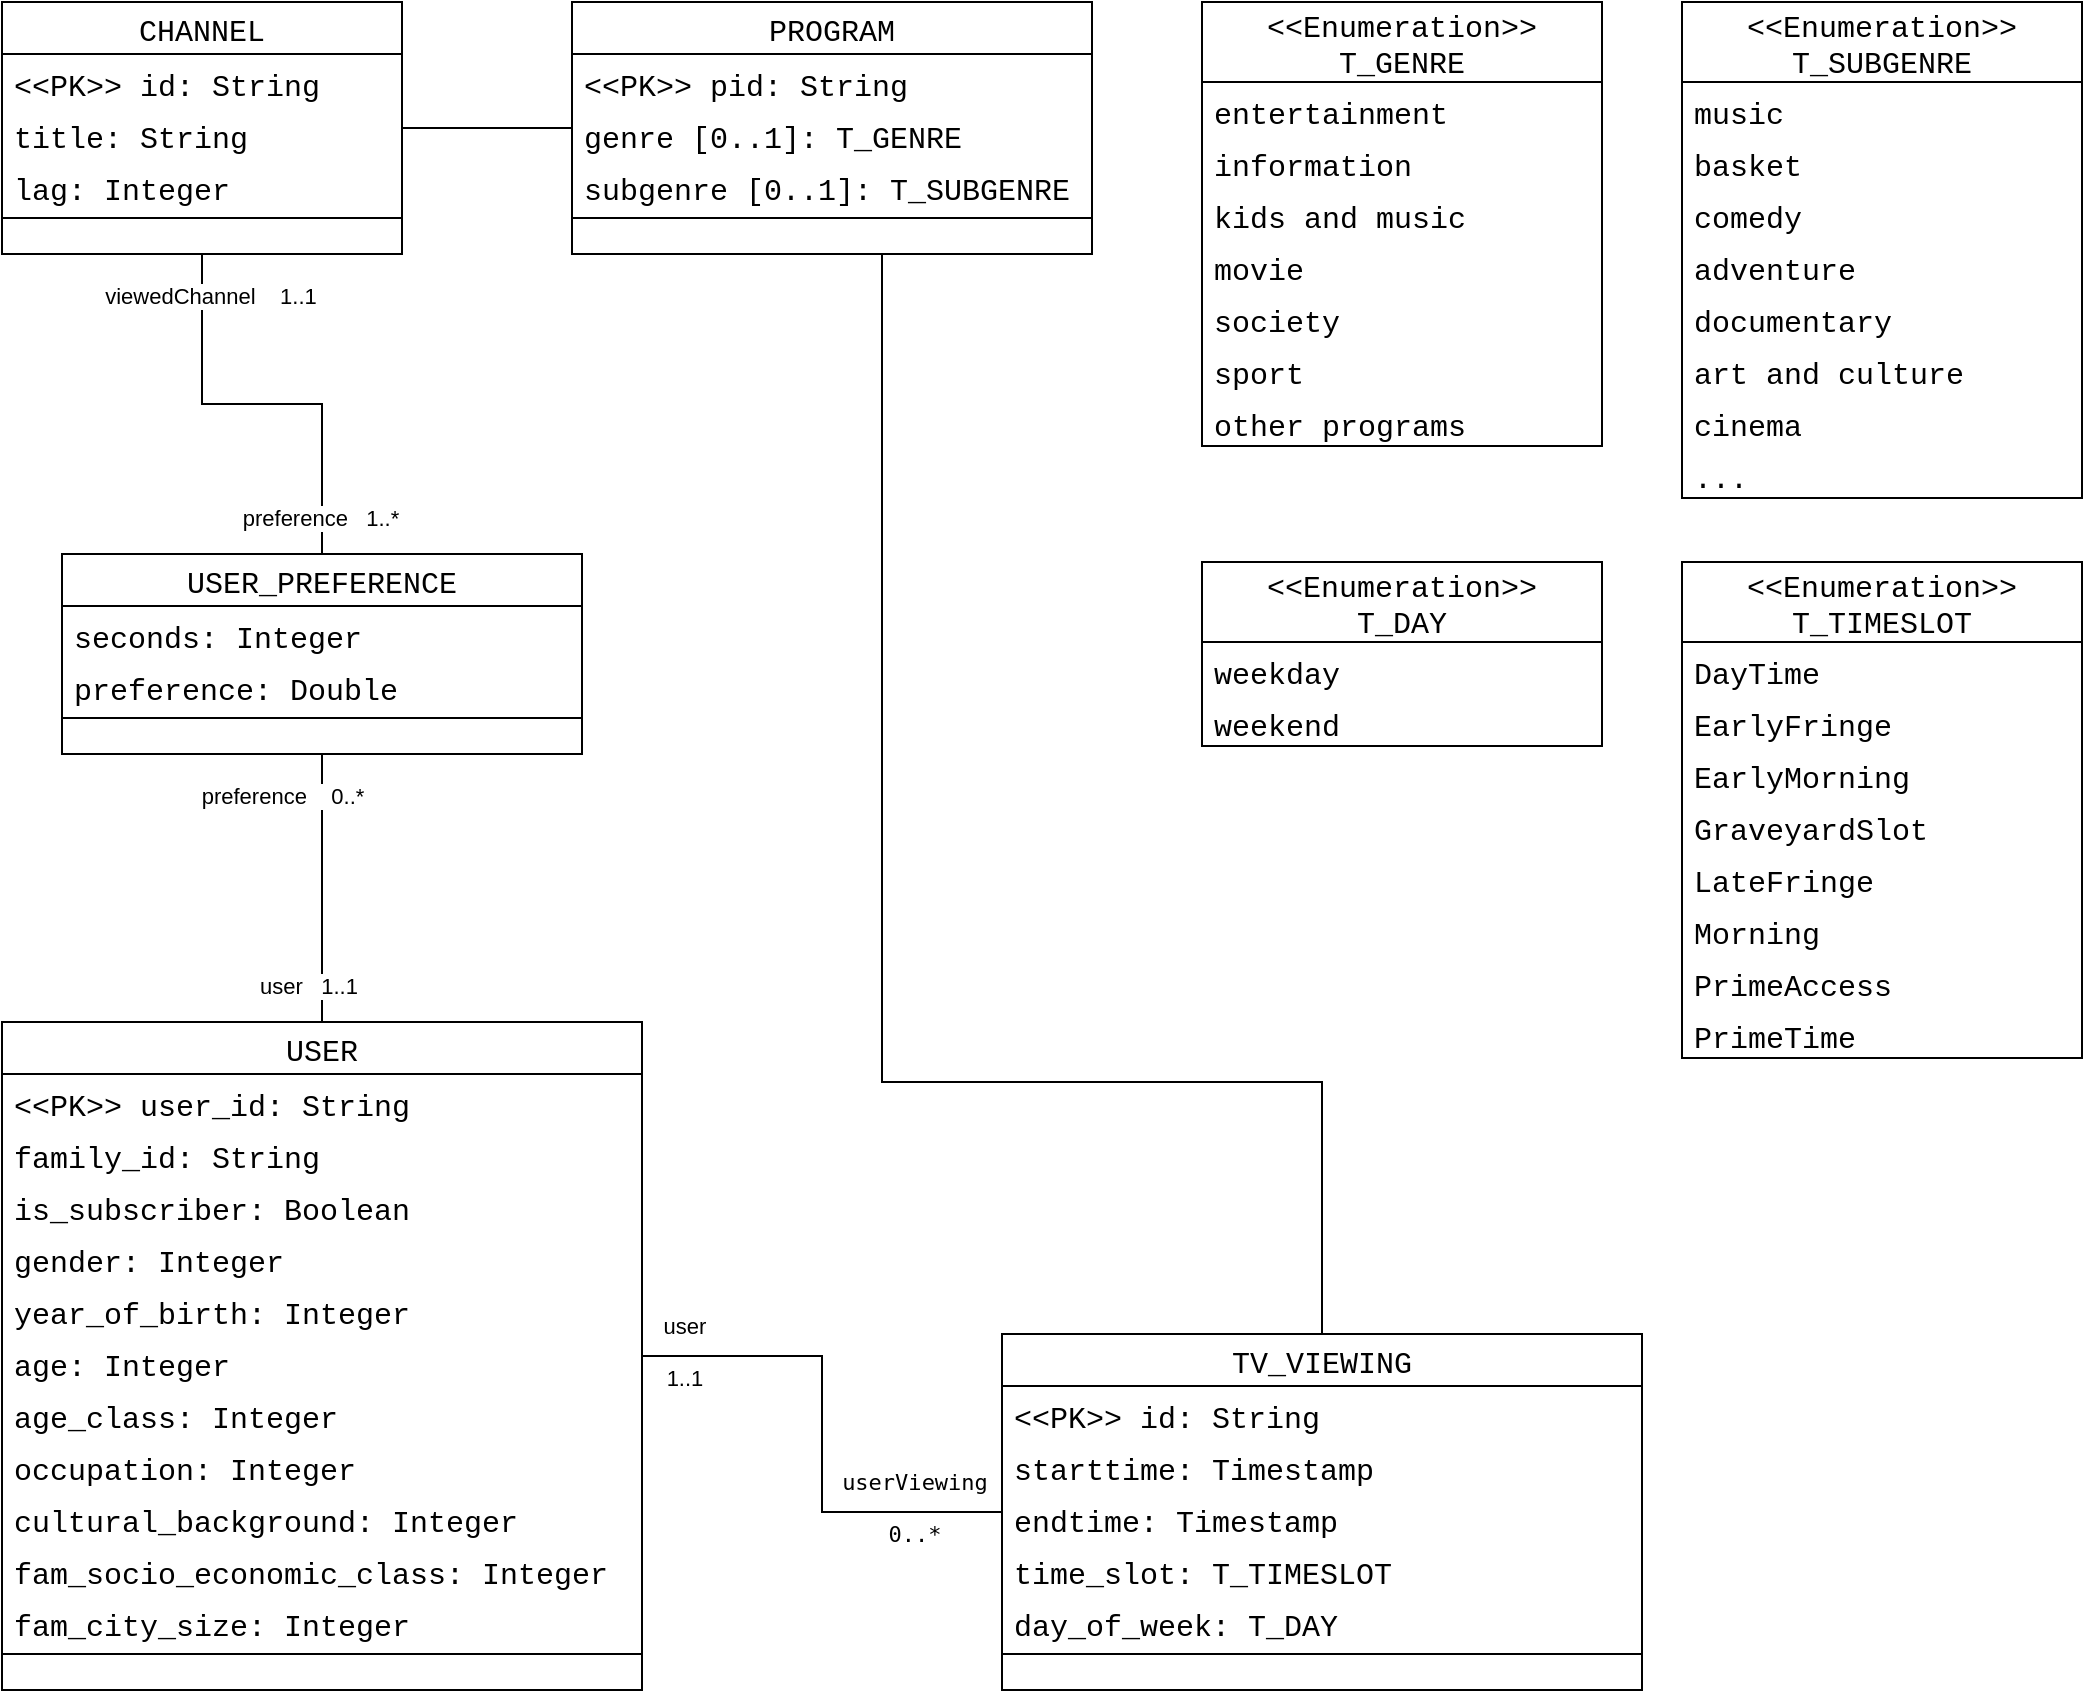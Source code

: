 <mxfile version="20.1.1" type="device" pages="2"><diagram id="qDz5eTHk5FjeErmdGeT6" name="Conceptual Design"><mxGraphModel dx="1348" dy="793" grid="1" gridSize="10" guides="1" tooltips="1" connect="1" arrows="1" fold="1" page="1" pageScale="1" pageWidth="1169" pageHeight="827" math="0" shadow="0"><root><mxCell id="0"/><mxCell id="1" parent="0"/><mxCell id="cXMxkoOosePus98VWO6z-1" value="CHANNEL" style="swimlane;fontStyle=0;childLayout=stackLayout;horizontal=1;startSize=26;fillColor=none;horizontalStack=0;resizeParent=1;resizeParentMax=0;resizeLast=0;collapsible=1;marginBottom=0;fontFamily=Courier New;fontSize=15;" parent="1" vertex="1"><mxGeometry x="40" y="80" width="200" height="126" as="geometry"><mxRectangle x="40" y="80" width="40" height="26" as="alternateBounds"/></mxGeometry></mxCell><mxCell id="cXMxkoOosePus98VWO6z-2" value="&lt;&lt;PK&gt;&gt; id: String" style="text;strokeColor=none;fillColor=none;align=left;verticalAlign=top;spacingLeft=4;spacingRight=4;overflow=hidden;rotatable=0;points=[[0,0.5],[1,0.5]];portConstraint=eastwest;fontFamily=Courier New;fontSize=15;" parent="cXMxkoOosePus98VWO6z-1" vertex="1"><mxGeometry y="26" width="200" height="26" as="geometry"/></mxCell><mxCell id="cXMxkoOosePus98VWO6z-3" value="title: String" style="text;strokeColor=none;fillColor=none;align=left;verticalAlign=top;spacingLeft=4;spacingRight=4;overflow=hidden;rotatable=0;points=[[0,0.5],[1,0.5]];portConstraint=eastwest;fontFamily=Courier New;fontSize=15;" parent="cXMxkoOosePus98VWO6z-1" vertex="1"><mxGeometry y="52" width="200" height="26" as="geometry"/></mxCell><mxCell id="cXMxkoOosePus98VWO6z-7" value="lag: Integer" style="text;strokeColor=none;fillColor=none;align=left;verticalAlign=top;spacingLeft=4;spacingRight=4;overflow=hidden;rotatable=0;points=[[0,0.5],[1,0.5]];portConstraint=eastwest;fontFamily=Courier New;fontSize=15;" parent="cXMxkoOosePus98VWO6z-1" vertex="1"><mxGeometry y="78" width="200" height="26" as="geometry"/></mxCell><mxCell id="cXMxkoOosePus98VWO6z-5" value="" style="line;strokeWidth=1;fillColor=none;align=left;verticalAlign=middle;spacingTop=-1;spacingLeft=3;spacingRight=3;rotatable=0;labelPosition=right;points=[];portConstraint=eastwest;fontFamily=Courier New;fontSize=15;" parent="cXMxkoOosePus98VWO6z-1" vertex="1"><mxGeometry y="104" width="200" height="8" as="geometry"/></mxCell><mxCell id="cXMxkoOosePus98VWO6z-6" value="" style="text;strokeColor=none;fillColor=none;align=left;verticalAlign=middle;spacingTop=-1;spacingLeft=4;spacingRight=4;rotatable=0;labelPosition=right;points=[];portConstraint=eastwest;fontFamily=Courier New;fontSize=15;" parent="cXMxkoOosePus98VWO6z-1" vertex="1"><mxGeometry y="112" width="200" height="14" as="geometry"/></mxCell><mxCell id="2Jx3YR6nq3Tl-p-js3hf-60" style="edgeStyle=orthogonalEdgeStyle;rounded=0;orthogonalLoop=1;jettySize=auto;html=1;endArrow=none;endFill=0;" parent="1" source="cXMxkoOosePus98VWO6z-8" target="cXMxkoOosePus98VWO6z-1" edge="1"><mxGeometry relative="1" as="geometry"/></mxCell><mxCell id="cXMxkoOosePus98VWO6z-8" value="PROGRAM" style="swimlane;fontStyle=0;childLayout=stackLayout;horizontal=1;startSize=26;fillColor=none;horizontalStack=0;resizeParent=1;resizeParentMax=0;resizeLast=0;collapsible=1;marginBottom=0;fontFamily=Courier New;fontSize=15;" parent="1" vertex="1"><mxGeometry x="325" y="80" width="260" height="126" as="geometry"><mxRectangle x="40" y="80" width="40" height="26" as="alternateBounds"/></mxGeometry></mxCell><mxCell id="cXMxkoOosePus98VWO6z-9" value="&lt;&lt;PK&gt;&gt; pid: String" style="text;strokeColor=none;fillColor=none;align=left;verticalAlign=top;spacingLeft=4;spacingRight=4;overflow=hidden;rotatable=0;points=[[0,0.5],[1,0.5]];portConstraint=eastwest;fontFamily=Courier New;fontSize=15;" parent="cXMxkoOosePus98VWO6z-8" vertex="1"><mxGeometry y="26" width="260" height="26" as="geometry"/></mxCell><mxCell id="cXMxkoOosePus98VWO6z-10" value="genre [0..1]: T_GENRE" style="text;strokeColor=none;fillColor=none;align=left;verticalAlign=top;spacingLeft=4;spacingRight=4;overflow=hidden;rotatable=0;points=[[0,0.5],[1,0.5]];portConstraint=eastwest;fontFamily=Courier New;fontSize=15;" parent="cXMxkoOosePus98VWO6z-8" vertex="1"><mxGeometry y="52" width="260" height="26" as="geometry"/></mxCell><mxCell id="cXMxkoOosePus98VWO6z-14" value="subgenre [0..1]: T_SUBGENRE" style="text;strokeColor=none;fillColor=none;align=left;verticalAlign=top;spacingLeft=4;spacingRight=4;overflow=hidden;rotatable=0;points=[[0,0.5],[1,0.5]];portConstraint=eastwest;fontFamily=Courier New;fontSize=15;" parent="cXMxkoOosePus98VWO6z-8" vertex="1"><mxGeometry y="78" width="260" height="26" as="geometry"/></mxCell><mxCell id="cXMxkoOosePus98VWO6z-12" value="" style="line;strokeWidth=1;fillColor=none;align=left;verticalAlign=middle;spacingTop=-1;spacingLeft=3;spacingRight=3;rotatable=0;labelPosition=right;points=[];portConstraint=eastwest;fontFamily=Courier New;fontSize=15;" parent="cXMxkoOosePus98VWO6z-8" vertex="1"><mxGeometry y="104" width="260" height="8" as="geometry"/></mxCell><mxCell id="cXMxkoOosePus98VWO6z-13" value="" style="text;strokeColor=none;fillColor=none;align=left;verticalAlign=middle;spacingTop=-1;spacingLeft=4;spacingRight=4;rotatable=0;labelPosition=right;points=[];portConstraint=eastwest;fontFamily=Courier New;fontSize=15;" parent="cXMxkoOosePus98VWO6z-8" vertex="1"><mxGeometry y="112" width="260" height="14" as="geometry"/></mxCell><mxCell id="cXMxkoOosePus98VWO6z-15" value="&lt;&lt;Enumeration&gt;&gt;&#xA;T_GENRE" style="swimlane;fontStyle=0;childLayout=stackLayout;horizontal=1;startSize=40;fillColor=none;horizontalStack=0;resizeParent=1;resizeParentMax=0;resizeLast=0;collapsible=1;marginBottom=0;fontFamily=Courier New;fontSize=15;" parent="1" vertex="1"><mxGeometry x="640" y="80" width="200" height="222" as="geometry"><mxRectangle x="290" y="80" width="160" height="40" as="alternateBounds"/></mxGeometry></mxCell><mxCell id="cXMxkoOosePus98VWO6z-16" value="entertainment" style="text;strokeColor=none;fillColor=none;align=left;verticalAlign=top;spacingLeft=4;spacingRight=4;overflow=hidden;rotatable=0;points=[[0,0.5],[1,0.5]];portConstraint=eastwest;fontFamily=Courier New;fontSize=15;" parent="cXMxkoOosePus98VWO6z-15" vertex="1"><mxGeometry y="40" width="200" height="26" as="geometry"/></mxCell><mxCell id="cXMxkoOosePus98VWO6z-17" value="information" style="text;strokeColor=none;fillColor=none;align=left;verticalAlign=top;spacingLeft=4;spacingRight=4;overflow=hidden;rotatable=0;points=[[0,0.5],[1,0.5]];portConstraint=eastwest;fontFamily=Courier New;fontSize=15;" parent="cXMxkoOosePus98VWO6z-15" vertex="1"><mxGeometry y="66" width="200" height="26" as="geometry"/></mxCell><mxCell id="cXMxkoOosePus98VWO6z-19" value="kids and music" style="text;strokeColor=none;fillColor=none;align=left;verticalAlign=top;spacingLeft=4;spacingRight=4;overflow=hidden;rotatable=0;points=[[0,0.5],[1,0.5]];portConstraint=eastwest;fontFamily=Courier New;fontSize=15;" parent="cXMxkoOosePus98VWO6z-15" vertex="1"><mxGeometry y="92" width="200" height="26" as="geometry"/></mxCell><mxCell id="cXMxkoOosePus98VWO6z-20" value="movie" style="text;strokeColor=none;fillColor=none;align=left;verticalAlign=top;spacingLeft=4;spacingRight=4;overflow=hidden;rotatable=0;points=[[0,0.5],[1,0.5]];portConstraint=eastwest;fontFamily=Courier New;fontSize=15;" parent="cXMxkoOosePus98VWO6z-15" vertex="1"><mxGeometry y="118" width="200" height="26" as="geometry"/></mxCell><mxCell id="cXMxkoOosePus98VWO6z-22" value="society" style="text;strokeColor=none;fillColor=none;align=left;verticalAlign=top;spacingLeft=4;spacingRight=4;overflow=hidden;rotatable=0;points=[[0,0.5],[1,0.5]];portConstraint=eastwest;fontFamily=Courier New;fontSize=15;" parent="cXMxkoOosePus98VWO6z-15" vertex="1"><mxGeometry y="144" width="200" height="26" as="geometry"/></mxCell><mxCell id="cXMxkoOosePus98VWO6z-23" value="sport" style="text;strokeColor=none;fillColor=none;align=left;verticalAlign=top;spacingLeft=4;spacingRight=4;overflow=hidden;rotatable=0;points=[[0,0.5],[1,0.5]];portConstraint=eastwest;fontFamily=Courier New;fontSize=15;" parent="cXMxkoOosePus98VWO6z-15" vertex="1"><mxGeometry y="170" width="200" height="26" as="geometry"/></mxCell><mxCell id="cXMxkoOosePus98VWO6z-21" value="other programs" style="text;strokeColor=none;fillColor=none;align=left;verticalAlign=top;spacingLeft=4;spacingRight=4;overflow=hidden;rotatable=0;points=[[0,0.5],[1,0.5]];portConstraint=eastwest;fontFamily=Courier New;fontSize=15;" parent="cXMxkoOosePus98VWO6z-15" vertex="1"><mxGeometry y="196" width="200" height="26" as="geometry"/></mxCell><mxCell id="cXMxkoOosePus98VWO6z-24" value="&lt;&lt;Enumeration&gt;&gt;&#xA;T_SUBGENRE" style="swimlane;fontStyle=0;childLayout=stackLayout;horizontal=1;startSize=40;fillColor=none;horizontalStack=0;resizeParent=1;resizeParentMax=0;resizeLast=0;collapsible=1;marginBottom=0;fontFamily=Courier New;fontSize=15;" parent="1" vertex="1"><mxGeometry x="880" y="80" width="200" height="248" as="geometry"><mxRectangle x="290" y="80" width="160" height="40" as="alternateBounds"/></mxGeometry></mxCell><mxCell id="cXMxkoOosePus98VWO6z-25" value="music" style="text;strokeColor=none;fillColor=none;align=left;verticalAlign=top;spacingLeft=4;spacingRight=4;overflow=hidden;rotatable=0;points=[[0,0.5],[1,0.5]];portConstraint=eastwest;fontFamily=Courier New;fontSize=15;" parent="cXMxkoOosePus98VWO6z-24" vertex="1"><mxGeometry y="40" width="200" height="26" as="geometry"/></mxCell><mxCell id="cXMxkoOosePus98VWO6z-26" value="basket" style="text;strokeColor=none;fillColor=none;align=left;verticalAlign=top;spacingLeft=4;spacingRight=4;overflow=hidden;rotatable=0;points=[[0,0.5],[1,0.5]];portConstraint=eastwest;fontFamily=Courier New;fontSize=15;" parent="cXMxkoOosePus98VWO6z-24" vertex="1"><mxGeometry y="66" width="200" height="26" as="geometry"/></mxCell><mxCell id="cXMxkoOosePus98VWO6z-27" value="comedy" style="text;strokeColor=none;fillColor=none;align=left;verticalAlign=top;spacingLeft=4;spacingRight=4;overflow=hidden;rotatable=0;points=[[0,0.5],[1,0.5]];portConstraint=eastwest;fontFamily=Courier New;fontSize=15;" parent="cXMxkoOosePus98VWO6z-24" vertex="1"><mxGeometry y="92" width="200" height="26" as="geometry"/></mxCell><mxCell id="cXMxkoOosePus98VWO6z-28" value="adventure" style="text;strokeColor=none;fillColor=none;align=left;verticalAlign=top;spacingLeft=4;spacingRight=4;overflow=hidden;rotatable=0;points=[[0,0.5],[1,0.5]];portConstraint=eastwest;fontFamily=Courier New;fontSize=15;" parent="cXMxkoOosePus98VWO6z-24" vertex="1"><mxGeometry y="118" width="200" height="26" as="geometry"/></mxCell><mxCell id="cXMxkoOosePus98VWO6z-29" value="documentary" style="text;strokeColor=none;fillColor=none;align=left;verticalAlign=top;spacingLeft=4;spacingRight=4;overflow=hidden;rotatable=0;points=[[0,0.5],[1,0.5]];portConstraint=eastwest;fontFamily=Courier New;fontSize=15;" parent="cXMxkoOosePus98VWO6z-24" vertex="1"><mxGeometry y="144" width="200" height="26" as="geometry"/></mxCell><mxCell id="cXMxkoOosePus98VWO6z-30" value="art and culture" style="text;strokeColor=none;fillColor=none;align=left;verticalAlign=top;spacingLeft=4;spacingRight=4;overflow=hidden;rotatable=0;points=[[0,0.5],[1,0.5]];portConstraint=eastwest;fontFamily=Courier New;fontSize=15;" parent="cXMxkoOosePus98VWO6z-24" vertex="1"><mxGeometry y="170" width="200" height="26" as="geometry"/></mxCell><mxCell id="cXMxkoOosePus98VWO6z-31" value="cinema" style="text;strokeColor=none;fillColor=none;align=left;verticalAlign=top;spacingLeft=4;spacingRight=4;overflow=hidden;rotatable=0;points=[[0,0.5],[1,0.5]];portConstraint=eastwest;fontFamily=Courier New;fontSize=15;" parent="cXMxkoOosePus98VWO6z-24" vertex="1"><mxGeometry y="196" width="200" height="26" as="geometry"/></mxCell><mxCell id="cXMxkoOosePus98VWO6z-34" value="..." style="text;strokeColor=none;fillColor=none;align=left;verticalAlign=top;spacingLeft=4;spacingRight=4;overflow=hidden;rotatable=0;points=[[0,0.5],[1,0.5]];portConstraint=eastwest;fontFamily=Courier New;fontSize=15;" parent="cXMxkoOosePus98VWO6z-24" vertex="1"><mxGeometry y="222" width="200" height="26" as="geometry"/></mxCell><mxCell id="2Jx3YR6nq3Tl-p-js3hf-21" style="edgeStyle=orthogonalEdgeStyle;rounded=0;orthogonalLoop=1;jettySize=auto;html=1;endArrow=none;endFill=0;" parent="1" source="2Jx3YR6nq3Tl-p-js3hf-1" target="2Jx3YR6nq3Tl-p-js3hf-15" edge="1"><mxGeometry relative="1" as="geometry"/></mxCell><mxCell id="OhUYGWIOjPW_svs7zEfH-1" value="preference&amp;nbsp;&amp;nbsp;&amp;nbsp; 0..*" style="edgeLabel;html=1;align=center;verticalAlign=middle;resizable=0;points=[];" vertex="1" connectable="0" parent="2Jx3YR6nq3Tl-p-js3hf-21"><mxGeometry x="0.687" relative="1" as="geometry"><mxPoint x="-20" as="offset"/></mxGeometry></mxCell><mxCell id="OhUYGWIOjPW_svs7zEfH-2" value="user&amp;nbsp;&amp;nbsp; 1..1" style="edgeLabel;html=1;align=center;verticalAlign=middle;resizable=0;points=[];" vertex="1" connectable="0" parent="2Jx3YR6nq3Tl-p-js3hf-21"><mxGeometry x="-0.731" y="1" relative="1" as="geometry"><mxPoint x="-6" as="offset"/></mxGeometry></mxCell><mxCell id="2Jx3YR6nq3Tl-p-js3hf-38" style="edgeStyle=orthogonalEdgeStyle;rounded=0;orthogonalLoop=1;jettySize=auto;html=1;endArrow=none;endFill=0;" parent="1" source="2Jx3YR6nq3Tl-p-js3hf-1" target="2Jx3YR6nq3Tl-p-js3hf-24" edge="1"><mxGeometry relative="1" as="geometry"/></mxCell><mxCell id="2Jx3YR6nq3Tl-p-js3hf-39" value="&lt;pre dir=&quot;ltr&quot; style=&quot;&quot; id=&quot;tw-target-text&quot; data-placeholder=&quot;Traduzione&quot; class=&quot;tw-data-text tw-text-large tw-ta&quot;&gt;&lt;span class=&quot;Y2IQFc&quot; lang=&quot;en&quot;&gt;userVi&lt;/span&gt;&lt;span class=&quot;Y2IQFc&quot; lang=&quot;en&quot;&gt;ewing&lt;/span&gt;&lt;br&gt;&lt;br&gt;0..*&lt;br&gt;&lt;/pre&gt;" style="edgeLabel;html=1;align=center;verticalAlign=middle;resizable=0;points=[];labelBackgroundColor=none;" parent="2Jx3YR6nq3Tl-p-js3hf-38" vertex="1" connectable="0"><mxGeometry x="0.819" y="4" relative="1" as="geometry"><mxPoint x="-21" y="2" as="offset"/></mxGeometry></mxCell><mxCell id="2Jx3YR6nq3Tl-p-js3hf-40" value="&lt;div&gt;user&lt;/div&gt;&lt;div&gt;&lt;br&gt;&lt;/div&gt;&lt;div&gt;1..1&lt;/div&gt;" style="edgeLabel;html=1;align=center;verticalAlign=middle;resizable=0;points=[];labelBackgroundColor=none;" parent="2Jx3YR6nq3Tl-p-js3hf-38" vertex="1" connectable="0"><mxGeometry x="-0.839" y="2" relative="1" as="geometry"><mxPoint as="offset"/></mxGeometry></mxCell><mxCell id="2Jx3YR6nq3Tl-p-js3hf-1" value="USER" style="swimlane;fontStyle=0;childLayout=stackLayout;horizontal=1;startSize=26;fillColor=none;horizontalStack=0;resizeParent=1;resizeParentMax=0;resizeLast=0;collapsible=1;marginBottom=0;fontFamily=Courier New;fontSize=15;" parent="1" vertex="1"><mxGeometry x="40" y="590" width="320" height="334" as="geometry"><mxRectangle x="40" y="80" width="40" height="26" as="alternateBounds"/></mxGeometry></mxCell><mxCell id="2Jx3YR6nq3Tl-p-js3hf-2" value="&lt;&lt;PK&gt;&gt; user_id: String" style="text;strokeColor=none;fillColor=none;align=left;verticalAlign=top;spacingLeft=4;spacingRight=4;overflow=hidden;rotatable=0;points=[[0,0.5],[1,0.5]];portConstraint=eastwest;fontFamily=Courier New;fontSize=15;" parent="2Jx3YR6nq3Tl-p-js3hf-1" vertex="1"><mxGeometry y="26" width="320" height="26" as="geometry"/></mxCell><mxCell id="2Jx3YR6nq3Tl-p-js3hf-7" value="family_id: String" style="text;strokeColor=none;fillColor=none;align=left;verticalAlign=top;spacingLeft=4;spacingRight=4;overflow=hidden;rotatable=0;points=[[0,0.5],[1,0.5]];portConstraint=eastwest;fontFamily=Courier New;fontSize=15;" parent="2Jx3YR6nq3Tl-p-js3hf-1" vertex="1"><mxGeometry y="52" width="320" height="26" as="geometry"/></mxCell><mxCell id="2Jx3YR6nq3Tl-p-js3hf-3" value="is_subscriber: Boolean" style="text;strokeColor=none;fillColor=none;align=left;verticalAlign=top;spacingLeft=4;spacingRight=4;overflow=hidden;rotatable=0;points=[[0,0.5],[1,0.5]];portConstraint=eastwest;fontFamily=Courier New;fontSize=15;" parent="2Jx3YR6nq3Tl-p-js3hf-1" vertex="1"><mxGeometry y="78" width="320" height="26" as="geometry"/></mxCell><mxCell id="2Jx3YR6nq3Tl-p-js3hf-8" value="gender: Integer" style="text;strokeColor=none;fillColor=none;align=left;verticalAlign=top;spacingLeft=4;spacingRight=4;overflow=hidden;rotatable=0;points=[[0,0.5],[1,0.5]];portConstraint=eastwest;fontFamily=Courier New;fontSize=15;" parent="2Jx3YR6nq3Tl-p-js3hf-1" vertex="1"><mxGeometry y="104" width="320" height="26" as="geometry"/></mxCell><mxCell id="2Jx3YR6nq3Tl-p-js3hf-10" value="year_of_birth: Integer" style="text;strokeColor=none;fillColor=none;align=left;verticalAlign=top;spacingLeft=4;spacingRight=4;overflow=hidden;rotatable=0;points=[[0,0.5],[1,0.5]];portConstraint=eastwest;fontFamily=Courier New;fontSize=15;" parent="2Jx3YR6nq3Tl-p-js3hf-1" vertex="1"><mxGeometry y="130" width="320" height="26" as="geometry"/></mxCell><mxCell id="2Jx3YR6nq3Tl-p-js3hf-9" value="age: Integer" style="text;strokeColor=none;fillColor=none;align=left;verticalAlign=top;spacingLeft=4;spacingRight=4;overflow=hidden;rotatable=0;points=[[0,0.5],[1,0.5]];portConstraint=eastwest;fontFamily=Courier New;fontSize=15;" parent="2Jx3YR6nq3Tl-p-js3hf-1" vertex="1"><mxGeometry y="156" width="320" height="26" as="geometry"/></mxCell><mxCell id="2Jx3YR6nq3Tl-p-js3hf-11" value="age_class: Integer" style="text;strokeColor=none;fillColor=none;align=left;verticalAlign=top;spacingLeft=4;spacingRight=4;overflow=hidden;rotatable=0;points=[[0,0.5],[1,0.5]];portConstraint=eastwest;fontFamily=Courier New;fontSize=15;" parent="2Jx3YR6nq3Tl-p-js3hf-1" vertex="1"><mxGeometry y="182" width="320" height="26" as="geometry"/></mxCell><mxCell id="2Jx3YR6nq3Tl-p-js3hf-13" value="occupation: Integer" style="text;strokeColor=none;fillColor=none;align=left;verticalAlign=top;spacingLeft=4;spacingRight=4;overflow=hidden;rotatable=0;points=[[0,0.5],[1,0.5]];portConstraint=eastwest;fontFamily=Courier New;fontSize=15;" parent="2Jx3YR6nq3Tl-p-js3hf-1" vertex="1"><mxGeometry y="208" width="320" height="26" as="geometry"/></mxCell><mxCell id="2Jx3YR6nq3Tl-p-js3hf-14" value="cultural_background: Integer" style="text;strokeColor=none;fillColor=none;align=left;verticalAlign=top;spacingLeft=4;spacingRight=4;overflow=hidden;rotatable=0;points=[[0,0.5],[1,0.5]];portConstraint=eastwest;fontFamily=Courier New;fontSize=15;" parent="2Jx3YR6nq3Tl-p-js3hf-1" vertex="1"><mxGeometry y="234" width="320" height="26" as="geometry"/></mxCell><mxCell id="2Jx3YR6nq3Tl-p-js3hf-12" value="fam_socio_economic_class: Integer" style="text;strokeColor=none;fillColor=none;align=left;verticalAlign=top;spacingLeft=4;spacingRight=4;overflow=hidden;rotatable=0;points=[[0,0.5],[1,0.5]];portConstraint=eastwest;fontFamily=Courier New;fontSize=15;" parent="2Jx3YR6nq3Tl-p-js3hf-1" vertex="1"><mxGeometry y="260" width="320" height="26" as="geometry"/></mxCell><mxCell id="2Jx3YR6nq3Tl-p-js3hf-4" value="fam_city_size: Integer" style="text;strokeColor=none;fillColor=none;align=left;verticalAlign=top;spacingLeft=4;spacingRight=4;overflow=hidden;rotatable=0;points=[[0,0.5],[1,0.5]];portConstraint=eastwest;fontFamily=Courier New;fontSize=15;" parent="2Jx3YR6nq3Tl-p-js3hf-1" vertex="1"><mxGeometry y="286" width="320" height="26" as="geometry"/></mxCell><mxCell id="2Jx3YR6nq3Tl-p-js3hf-5" value="" style="line;strokeWidth=1;fillColor=none;align=left;verticalAlign=middle;spacingTop=-1;spacingLeft=3;spacingRight=3;rotatable=0;labelPosition=right;points=[];portConstraint=eastwest;fontFamily=Courier New;fontSize=15;" parent="2Jx3YR6nq3Tl-p-js3hf-1" vertex="1"><mxGeometry y="312" width="320" height="8" as="geometry"/></mxCell><mxCell id="2Jx3YR6nq3Tl-p-js3hf-6" value="" style="text;strokeColor=none;fillColor=none;align=left;verticalAlign=middle;spacingTop=-1;spacingLeft=4;spacingRight=4;rotatable=0;labelPosition=right;points=[];portConstraint=eastwest;fontFamily=Courier New;fontSize=15;" parent="2Jx3YR6nq3Tl-p-js3hf-1" vertex="1"><mxGeometry y="320" width="320" height="14" as="geometry"/></mxCell><mxCell id="2Jx3YR6nq3Tl-p-js3hf-22" style="edgeStyle=orthogonalEdgeStyle;rounded=0;orthogonalLoop=1;jettySize=auto;html=1;endArrow=none;endFill=0;" parent="1" source="2Jx3YR6nq3Tl-p-js3hf-15" target="cXMxkoOosePus98VWO6z-1" edge="1"><mxGeometry relative="1" as="geometry"><Array as="points"><mxPoint x="200" y="281"/><mxPoint x="140" y="281"/></Array></mxGeometry></mxCell><mxCell id="OhUYGWIOjPW_svs7zEfH-3" value="preference&amp;nbsp;&amp;nbsp; 1..*" style="edgeLabel;html=1;align=center;verticalAlign=middle;resizable=0;points=[];" vertex="1" connectable="0" parent="2Jx3YR6nq3Tl-p-js3hf-22"><mxGeometry x="-0.829" y="1" relative="1" as="geometry"><mxPoint as="offset"/></mxGeometry></mxCell><mxCell id="OhUYGWIOjPW_svs7zEfH-5" value="&lt;div&gt;viewedChannel&amp;nbsp;&amp;nbsp;&amp;nbsp; 1..1&lt;/div&gt;" style="edgeLabel;html=1;align=center;verticalAlign=middle;resizable=0;points=[];" vertex="1" connectable="0" parent="2Jx3YR6nq3Tl-p-js3hf-22"><mxGeometry x="0.8" y="-4" relative="1" as="geometry"><mxPoint as="offset"/></mxGeometry></mxCell><mxCell id="2Jx3YR6nq3Tl-p-js3hf-15" value="USER_PREFERENCE" style="swimlane;fontStyle=0;childLayout=stackLayout;horizontal=1;startSize=26;fillColor=none;horizontalStack=0;resizeParent=1;resizeParentMax=0;resizeLast=0;collapsible=1;marginBottom=0;fontFamily=Courier New;fontSize=15;" parent="1" vertex="1"><mxGeometry x="70" y="356" width="260" height="100" as="geometry"><mxRectangle x="40" y="80" width="40" height="26" as="alternateBounds"/></mxGeometry></mxCell><mxCell id="2Jx3YR6nq3Tl-p-js3hf-17" value="seconds: Integer" style="text;strokeColor=none;fillColor=none;align=left;verticalAlign=top;spacingLeft=4;spacingRight=4;overflow=hidden;rotatable=0;points=[[0,0.5],[1,0.5]];portConstraint=eastwest;fontFamily=Courier New;fontSize=15;" parent="2Jx3YR6nq3Tl-p-js3hf-15" vertex="1"><mxGeometry y="26" width="260" height="26" as="geometry"/></mxCell><mxCell id="2Jx3YR6nq3Tl-p-js3hf-18" value="preference: Double" style="text;strokeColor=none;fillColor=none;align=left;verticalAlign=top;spacingLeft=4;spacingRight=4;overflow=hidden;rotatable=0;points=[[0,0.5],[1,0.5]];portConstraint=eastwest;fontFamily=Courier New;fontSize=15;" parent="2Jx3YR6nq3Tl-p-js3hf-15" vertex="1"><mxGeometry y="52" width="260" height="26" as="geometry"/></mxCell><mxCell id="2Jx3YR6nq3Tl-p-js3hf-19" value="" style="line;strokeWidth=1;fillColor=none;align=left;verticalAlign=middle;spacingTop=-1;spacingLeft=3;spacingRight=3;rotatable=0;labelPosition=right;points=[];portConstraint=eastwest;fontFamily=Courier New;fontSize=15;" parent="2Jx3YR6nq3Tl-p-js3hf-15" vertex="1"><mxGeometry y="78" width="260" height="8" as="geometry"/></mxCell><mxCell id="2Jx3YR6nq3Tl-p-js3hf-20" value="" style="text;strokeColor=none;fillColor=none;align=left;verticalAlign=middle;spacingTop=-1;spacingLeft=4;spacingRight=4;rotatable=0;labelPosition=right;points=[];portConstraint=eastwest;fontFamily=Courier New;fontSize=15;" parent="2Jx3YR6nq3Tl-p-js3hf-15" vertex="1"><mxGeometry y="86" width="260" height="14" as="geometry"/></mxCell><mxCell id="2Jx3YR6nq3Tl-p-js3hf-41" style="edgeStyle=orthogonalEdgeStyle;rounded=0;orthogonalLoop=1;jettySize=auto;html=1;endArrow=none;endFill=0;" parent="1" source="2Jx3YR6nq3Tl-p-js3hf-24" target="cXMxkoOosePus98VWO6z-8" edge="1"><mxGeometry relative="1" as="geometry"><Array as="points"><mxPoint x="700" y="620"/><mxPoint x="480" y="620"/></Array></mxGeometry></mxCell><mxCell id="2Jx3YR6nq3Tl-p-js3hf-24" value="TV_VIEWING" style="swimlane;fontStyle=0;childLayout=stackLayout;horizontal=1;startSize=26;fillColor=none;horizontalStack=0;resizeParent=1;resizeParentMax=0;resizeLast=0;collapsible=1;marginBottom=0;fontFamily=Courier New;fontSize=15;" parent="1" vertex="1"><mxGeometry x="540" y="746" width="320" height="178" as="geometry"><mxRectangle x="40" y="80" width="40" height="26" as="alternateBounds"/></mxGeometry></mxCell><mxCell id="2Jx3YR6nq3Tl-p-js3hf-25" value="&lt;&lt;PK&gt;&gt; id: String" style="text;strokeColor=none;fillColor=none;align=left;verticalAlign=top;spacingLeft=4;spacingRight=4;overflow=hidden;rotatable=0;points=[[0,0.5],[1,0.5]];portConstraint=eastwest;fontFamily=Courier New;fontSize=15;" parent="2Jx3YR6nq3Tl-p-js3hf-24" vertex="1"><mxGeometry y="26" width="320" height="26" as="geometry"/></mxCell><mxCell id="2Jx3YR6nq3Tl-p-js3hf-32" value="starttime: Timestamp" style="text;strokeColor=none;fillColor=none;align=left;verticalAlign=top;spacingLeft=4;spacingRight=4;overflow=hidden;rotatable=0;points=[[0,0.5],[1,0.5]];portConstraint=eastwest;fontFamily=Courier New;fontSize=15;" parent="2Jx3YR6nq3Tl-p-js3hf-24" vertex="1"><mxGeometry y="52" width="320" height="26" as="geometry"/></mxCell><mxCell id="2Jx3YR6nq3Tl-p-js3hf-33" value="endtime: Timestamp" style="text;strokeColor=none;fillColor=none;align=left;verticalAlign=top;spacingLeft=4;spacingRight=4;overflow=hidden;rotatable=0;points=[[0,0.5],[1,0.5]];portConstraint=eastwest;fontFamily=Courier New;fontSize=15;" parent="2Jx3YR6nq3Tl-p-js3hf-24" vertex="1"><mxGeometry y="78" width="320" height="26" as="geometry"/></mxCell><mxCell id="2Jx3YR6nq3Tl-p-js3hf-34" value="time_slot: T_TIMESLOT" style="text;strokeColor=none;fillColor=none;align=left;verticalAlign=top;spacingLeft=4;spacingRight=4;overflow=hidden;rotatable=0;points=[[0,0.5],[1,0.5]];portConstraint=eastwest;fontFamily=Courier New;fontSize=15;" parent="2Jx3YR6nq3Tl-p-js3hf-24" vertex="1"><mxGeometry y="104" width="320" height="26" as="geometry"/></mxCell><mxCell id="2Jx3YR6nq3Tl-p-js3hf-35" value="day_of_week: T_DAY" style="text;strokeColor=none;fillColor=none;align=left;verticalAlign=top;spacingLeft=4;spacingRight=4;overflow=hidden;rotatable=0;points=[[0,0.5],[1,0.5]];portConstraint=eastwest;fontFamily=Courier New;fontSize=15;" parent="2Jx3YR6nq3Tl-p-js3hf-24" vertex="1"><mxGeometry y="130" width="320" height="26" as="geometry"/></mxCell><mxCell id="2Jx3YR6nq3Tl-p-js3hf-36" value="" style="line;strokeWidth=1;fillColor=none;align=left;verticalAlign=middle;spacingTop=-1;spacingLeft=3;spacingRight=3;rotatable=0;labelPosition=right;points=[];portConstraint=eastwest;fontFamily=Courier New;fontSize=15;" parent="2Jx3YR6nq3Tl-p-js3hf-24" vertex="1"><mxGeometry y="156" width="320" height="8" as="geometry"/></mxCell><mxCell id="2Jx3YR6nq3Tl-p-js3hf-37" value="" style="text;strokeColor=none;fillColor=none;align=left;verticalAlign=middle;spacingTop=-1;spacingLeft=4;spacingRight=4;rotatable=0;labelPosition=right;points=[];portConstraint=eastwest;fontFamily=Courier New;fontSize=15;" parent="2Jx3YR6nq3Tl-p-js3hf-24" vertex="1"><mxGeometry y="164" width="320" height="14" as="geometry"/></mxCell><mxCell id="2Jx3YR6nq3Tl-p-js3hf-42" value="&lt;&lt;Enumeration&gt;&gt;&#xA;T_TIMESLOT" style="swimlane;fontStyle=0;childLayout=stackLayout;horizontal=1;startSize=40;fillColor=none;horizontalStack=0;resizeParent=1;resizeParentMax=0;resizeLast=0;collapsible=1;marginBottom=0;fontFamily=Courier New;fontSize=15;" parent="1" vertex="1"><mxGeometry x="880" y="360" width="200" height="248" as="geometry"><mxRectangle x="290" y="80" width="160" height="40" as="alternateBounds"/></mxGeometry></mxCell><mxCell id="2Jx3YR6nq3Tl-p-js3hf-43" value="DayTime" style="text;strokeColor=none;fillColor=none;align=left;verticalAlign=top;spacingLeft=4;spacingRight=4;overflow=hidden;rotatable=0;points=[[0,0.5],[1,0.5]];portConstraint=eastwest;fontFamily=Courier New;fontSize=15;" parent="2Jx3YR6nq3Tl-p-js3hf-42" vertex="1"><mxGeometry y="40" width="200" height="26" as="geometry"/></mxCell><mxCell id="2Jx3YR6nq3Tl-p-js3hf-44" value="EarlyFringe" style="text;strokeColor=none;fillColor=none;align=left;verticalAlign=top;spacingLeft=4;spacingRight=4;overflow=hidden;rotatable=0;points=[[0,0.5],[1,0.5]];portConstraint=eastwest;fontFamily=Courier New;fontSize=15;" parent="2Jx3YR6nq3Tl-p-js3hf-42" vertex="1"><mxGeometry y="66" width="200" height="26" as="geometry"/></mxCell><mxCell id="2Jx3YR6nq3Tl-p-js3hf-45" value="EarlyMorning" style="text;strokeColor=none;fillColor=none;align=left;verticalAlign=top;spacingLeft=4;spacingRight=4;overflow=hidden;rotatable=0;points=[[0,0.5],[1,0.5]];portConstraint=eastwest;fontFamily=Courier New;fontSize=15;" parent="2Jx3YR6nq3Tl-p-js3hf-42" vertex="1"><mxGeometry y="92" width="200" height="26" as="geometry"/></mxCell><mxCell id="2Jx3YR6nq3Tl-p-js3hf-46" value="GraveyardSlot" style="text;strokeColor=none;fillColor=none;align=left;verticalAlign=top;spacingLeft=4;spacingRight=4;overflow=hidden;rotatable=0;points=[[0,0.5],[1,0.5]];portConstraint=eastwest;fontFamily=Courier New;fontSize=15;" parent="2Jx3YR6nq3Tl-p-js3hf-42" vertex="1"><mxGeometry y="118" width="200" height="26" as="geometry"/></mxCell><mxCell id="2Jx3YR6nq3Tl-p-js3hf-47" value="LateFringe" style="text;strokeColor=none;fillColor=none;align=left;verticalAlign=top;spacingLeft=4;spacingRight=4;overflow=hidden;rotatable=0;points=[[0,0.5],[1,0.5]];portConstraint=eastwest;fontFamily=Courier New;fontSize=15;" parent="2Jx3YR6nq3Tl-p-js3hf-42" vertex="1"><mxGeometry y="144" width="200" height="26" as="geometry"/></mxCell><mxCell id="2Jx3YR6nq3Tl-p-js3hf-48" value="Morning" style="text;strokeColor=none;fillColor=none;align=left;verticalAlign=top;spacingLeft=4;spacingRight=4;overflow=hidden;rotatable=0;points=[[0,0.5],[1,0.5]];portConstraint=eastwest;fontFamily=Courier New;fontSize=15;" parent="2Jx3YR6nq3Tl-p-js3hf-42" vertex="1"><mxGeometry y="170" width="200" height="26" as="geometry"/></mxCell><mxCell id="2Jx3YR6nq3Tl-p-js3hf-50" value="PrimeAccess" style="text;strokeColor=none;fillColor=none;align=left;verticalAlign=top;spacingLeft=4;spacingRight=4;overflow=hidden;rotatable=0;points=[[0,0.5],[1,0.5]];portConstraint=eastwest;fontFamily=Courier New;fontSize=15;" parent="2Jx3YR6nq3Tl-p-js3hf-42" vertex="1"><mxGeometry y="196" width="200" height="26" as="geometry"/></mxCell><mxCell id="2Jx3YR6nq3Tl-p-js3hf-49" value="PrimeTime" style="text;strokeColor=none;fillColor=none;align=left;verticalAlign=top;spacingLeft=4;spacingRight=4;overflow=hidden;rotatable=0;points=[[0,0.5],[1,0.5]];portConstraint=eastwest;fontFamily=Courier New;fontSize=15;" parent="2Jx3YR6nq3Tl-p-js3hf-42" vertex="1"><mxGeometry y="222" width="200" height="26" as="geometry"/></mxCell><mxCell id="2Jx3YR6nq3Tl-p-js3hf-51" value="&lt;&lt;Enumeration&gt;&gt;&#xA;T_DAY" style="swimlane;fontStyle=0;childLayout=stackLayout;horizontal=1;startSize=40;fillColor=none;horizontalStack=0;resizeParent=1;resizeParentMax=0;resizeLast=0;collapsible=1;marginBottom=0;fontFamily=Courier New;fontSize=15;" parent="1" vertex="1"><mxGeometry x="640" y="360" width="200" height="92" as="geometry"><mxRectangle x="290" y="80" width="160" height="40" as="alternateBounds"/></mxGeometry></mxCell><mxCell id="2Jx3YR6nq3Tl-p-js3hf-52" value="weekday" style="text;strokeColor=none;fillColor=none;align=left;verticalAlign=top;spacingLeft=4;spacingRight=4;overflow=hidden;rotatable=0;points=[[0,0.5],[1,0.5]];portConstraint=eastwest;fontFamily=Courier New;fontSize=15;" parent="2Jx3YR6nq3Tl-p-js3hf-51" vertex="1"><mxGeometry y="40" width="200" height="26" as="geometry"/></mxCell><mxCell id="2Jx3YR6nq3Tl-p-js3hf-53" value="weekend" style="text;strokeColor=none;fillColor=none;align=left;verticalAlign=top;spacingLeft=4;spacingRight=4;overflow=hidden;rotatable=0;points=[[0,0.5],[1,0.5]];portConstraint=eastwest;fontFamily=Courier New;fontSize=15;" parent="2Jx3YR6nq3Tl-p-js3hf-51" vertex="1"><mxGeometry y="66" width="200" height="26" as="geometry"/></mxCell></root></mxGraphModel></diagram><diagram id="G1JtGqJcm0AP5dcq_rq2" name="CouchBase Design"><mxGraphModel dx="1348" dy="793" grid="1" gridSize="10" guides="1" tooltips="1" connect="1" arrows="1" fold="1" page="1" pageScale="1" pageWidth="1169" pageHeight="827" math="0" shadow="0"><root><mxCell id="0"/><mxCell id="1" parent="0"/><mxCell id="WA34ae2ZHFo3dri8Wkcn-1" value="&lt;&lt;Bucket&gt;&gt;&#xA;USER" style="swimlane;fontStyle=0;childLayout=stackLayout;horizontal=1;startSize=40;fillColor=none;horizontalStack=0;resizeParent=1;resizeParentMax=0;resizeLast=0;collapsible=1;marginBottom=0;fontFamily=Courier New;fontSize=15;rounded=0;" parent="1" vertex="1"><mxGeometry x="105" y="40" width="210" height="62" as="geometry"><mxRectangle x="40" y="200" width="140" height="40" as="alternateBounds"/></mxGeometry></mxCell><mxCell id="WA34ae2ZHFo3dri8Wkcn-2" value="" style="line;strokeWidth=1;fillColor=none;align=left;verticalAlign=middle;spacingTop=-1;spacingLeft=3;spacingRight=3;rotatable=0;labelPosition=right;points=[];portConstraint=eastwest;fontFamily=Courier New;fontSize=15;rounded=0;" parent="WA34ae2ZHFo3dri8Wkcn-1" vertex="1"><mxGeometry y="40" width="210" height="8" as="geometry"/></mxCell><mxCell id="WA34ae2ZHFo3dri8Wkcn-3" value="" style="text;strokeColor=none;fillColor=none;align=left;verticalAlign=middle;spacingTop=-1;spacingLeft=4;spacingRight=4;rotatable=0;labelPosition=right;points=[];portConstraint=eastwest;fontFamily=Courier New;fontSize=15;rounded=0;" parent="WA34ae2ZHFo3dri8Wkcn-1" vertex="1"><mxGeometry y="48" width="210" height="14" as="geometry"/></mxCell><mxCell id="Y4SRp17xMa-8oJmqQuDT-1" value="&lt;&lt;DocumentType&gt;&gt;&#xA;User" style="swimlane;fontStyle=0;childLayout=stackLayout;horizontal=1;startSize=40;fillColor=none;horizontalStack=0;resizeParent=1;resizeParentMax=0;resizeLast=0;collapsible=1;marginBottom=0;fontFamily=Courier New;fontSize=15;" parent="1" vertex="1"><mxGeometry x="50" y="200" width="320" height="348" as="geometry"><mxRectangle x="40" y="40" width="140" height="40" as="alternateBounds"/></mxGeometry></mxCell><mxCell id="Y4SRp17xMa-8oJmqQuDT-2" value="id: String" style="text;strokeColor=none;fillColor=none;align=left;verticalAlign=top;spacingLeft=4;spacingRight=4;overflow=hidden;rotatable=0;points=[[0,0.5],[1,0.5]];portConstraint=eastwest;fontFamily=Courier New;fontSize=15;" parent="Y4SRp17xMa-8oJmqQuDT-1" vertex="1"><mxGeometry y="40" width="320" height="26" as="geometry"/></mxCell><mxCell id="Y4SRp17xMa-8oJmqQuDT-3" value="familyId: String" style="text;strokeColor=none;fillColor=none;align=left;verticalAlign=top;spacingLeft=4;spacingRight=4;overflow=hidden;rotatable=0;points=[[0,0.5],[1,0.5]];portConstraint=eastwest;fontFamily=Courier New;fontSize=15;" parent="Y4SRp17xMa-8oJmqQuDT-1" vertex="1"><mxGeometry y="66" width="320" height="26" as="geometry"/></mxCell><mxCell id="Y4SRp17xMa-8oJmqQuDT-4" value="isSubscriber: Boolean" style="text;strokeColor=none;fillColor=none;align=left;verticalAlign=top;spacingLeft=4;spacingRight=4;overflow=hidden;rotatable=0;points=[[0,0.5],[1,0.5]];portConstraint=eastwest;fontFamily=Courier New;fontSize=15;" parent="Y4SRp17xMa-8oJmqQuDT-1" vertex="1"><mxGeometry y="92" width="320" height="26" as="geometry"/></mxCell><mxCell id="Y4SRp17xMa-8oJmqQuDT-5" value="gender: String" style="text;strokeColor=none;fillColor=none;align=left;verticalAlign=top;spacingLeft=4;spacingRight=4;overflow=hidden;rotatable=0;points=[[0,0.5],[1,0.5]];portConstraint=eastwest;fontFamily=Courier New;fontSize=15;" parent="Y4SRp17xMa-8oJmqQuDT-1" vertex="1"><mxGeometry y="118" width="320" height="26" as="geometry"/></mxCell><mxCell id="CzM4UPhze96Tgfumowcr-16" value="yearOfBirth: Integer" style="text;strokeColor=none;fillColor=none;align=left;verticalAlign=top;spacingLeft=4;spacingRight=4;overflow=hidden;rotatable=0;points=[[0,0.5],[1,0.5]];portConstraint=eastwest;fontFamily=Courier New;fontSize=15;" vertex="1" parent="Y4SRp17xMa-8oJmqQuDT-1"><mxGeometry y="144" width="320" height="26" as="geometry"/></mxCell><mxCell id="CzM4UPhze96Tgfumowcr-17" value="occupation: Integer" style="text;strokeColor=none;fillColor=none;align=left;verticalAlign=top;spacingLeft=4;spacingRight=4;overflow=hidden;rotatable=0;points=[[0,0.5],[1,0.5]];portConstraint=eastwest;fontFamily=Courier New;fontSize=15;" vertex="1" parent="Y4SRp17xMa-8oJmqQuDT-1"><mxGeometry y="170" width="320" height="26" as="geometry"/></mxCell><mxCell id="CzM4UPhze96Tgfumowcr-18" value="culturalBackground: Integer" style="text;strokeColor=none;fillColor=none;align=left;verticalAlign=top;spacingLeft=4;spacingRight=4;overflow=hidden;rotatable=0;points=[[0,0.5],[1,0.5]];portConstraint=eastwest;fontFamily=Courier New;fontSize=15;" vertex="1" parent="Y4SRp17xMa-8oJmqQuDT-1"><mxGeometry y="196" width="320" height="26" as="geometry"/></mxCell><mxCell id="CzM4UPhze96Tgfumowcr-19" value="famSocioEconomicClass: Integer" style="text;strokeColor=none;fillColor=none;align=left;verticalAlign=top;spacingLeft=4;spacingRight=4;overflow=hidden;rotatable=0;points=[[0,0.5],[1,0.5]];portConstraint=eastwest;fontFamily=Courier New;fontSize=15;" vertex="1" parent="Y4SRp17xMa-8oJmqQuDT-1"><mxGeometry y="222" width="320" height="26" as="geometry"/></mxCell><mxCell id="Y4SRp17xMa-8oJmqQuDT-6" value="famCitySize: Integer" style="text;strokeColor=none;fillColor=none;align=left;verticalAlign=top;spacingLeft=4;spacingRight=4;overflow=hidden;rotatable=0;points=[[0,0.5],[1,0.5]];portConstraint=eastwest;fontFamily=Courier New;fontSize=15;" parent="Y4SRp17xMa-8oJmqQuDT-1" vertex="1"><mxGeometry y="248" width="320" height="26" as="geometry"/></mxCell><mxCell id="Gl3FRy1rgOZfFiAcE_qe-8" value="viewings [0..*]: TvViewing" style="text;strokeColor=none;fillColor=none;align=left;verticalAlign=top;spacingLeft=4;spacingRight=4;overflow=hidden;rotatable=0;points=[[0,0.5],[1,0.5]];portConstraint=eastwest;fontFamily=Courier New;fontSize=15;" vertex="1" parent="Y4SRp17xMa-8oJmqQuDT-1"><mxGeometry y="274" width="320" height="26" as="geometry"/></mxCell><mxCell id="2HgZMF3iNOhmpIML0MIJ-1" value="preferences [0..*]: Preference" style="text;strokeColor=none;fillColor=none;align=left;verticalAlign=top;spacingLeft=4;spacingRight=4;overflow=hidden;rotatable=0;points=[[0,0.5],[1,0.5]];portConstraint=eastwest;fontFamily=Courier New;fontSize=15;" vertex="1" parent="Y4SRp17xMa-8oJmqQuDT-1"><mxGeometry y="300" width="320" height="26" as="geometry"/></mxCell><mxCell id="Y4SRp17xMa-8oJmqQuDT-7" value="" style="line;strokeWidth=1;fillColor=none;align=left;verticalAlign=middle;spacingTop=-1;spacingLeft=3;spacingRight=3;rotatable=0;labelPosition=right;points=[];portConstraint=eastwest;fontFamily=Courier New;fontSize=15;" parent="Y4SRp17xMa-8oJmqQuDT-1" vertex="1"><mxGeometry y="326" width="320" height="8" as="geometry"/></mxCell><mxCell id="Y4SRp17xMa-8oJmqQuDT-8" value="" style="text;strokeColor=none;fillColor=none;align=left;verticalAlign=middle;spacingTop=-1;spacingLeft=4;spacingRight=4;rotatable=0;labelPosition=right;points=[];portConstraint=eastwest;fontFamily=Courier New;fontSize=15;" parent="Y4SRp17xMa-8oJmqQuDT-1" vertex="1"><mxGeometry y="334" width="320" height="14" as="geometry"/></mxCell><mxCell id="Gl3FRy1rgOZfFiAcE_qe-1" value="&lt;&lt;DataType&gt;&gt;&#xA;TvViewing" style="swimlane;fontStyle=0;childLayout=stackLayout;horizontal=1;startSize=40;fillColor=none;horizontalStack=0;resizeParent=1;resizeParentMax=0;resizeLast=0;collapsible=1;marginBottom=0;fontFamily=Courier New;fontSize=15;" vertex="1" parent="1"><mxGeometry x="70" y="570" width="280" height="218" as="geometry"><mxRectangle x="40" y="290" width="140" height="40" as="alternateBounds"/></mxGeometry></mxCell><mxCell id="Gl3FRy1rgOZfFiAcE_qe-2" value="id: String" style="text;strokeColor=none;fillColor=none;align=left;verticalAlign=top;spacingLeft=4;spacingRight=4;overflow=hidden;rotatable=0;points=[[0,0.5],[1,0.5]];portConstraint=eastwest;fontFamily=Courier New;fontSize=15;" vertex="1" parent="Gl3FRy1rgOZfFiAcE_qe-1"><mxGeometry y="40" width="280" height="26" as="geometry"/></mxCell><mxCell id="Gl3FRy1rgOZfFiAcE_qe-3" value="startTime: Timestamp" style="text;strokeColor=none;fillColor=none;align=left;verticalAlign=top;spacingLeft=4;spacingRight=4;overflow=hidden;rotatable=0;points=[[0,0.5],[1,0.5]];portConstraint=eastwest;fontFamily=Courier New;fontSize=15;" vertex="1" parent="Gl3FRy1rgOZfFiAcE_qe-1"><mxGeometry y="66" width="280" height="26" as="geometry"/></mxCell><mxCell id="GHrAqmr9U1oKq0wdZ7DU-1" value="endTime: Timestamp" style="text;strokeColor=none;fillColor=none;align=left;verticalAlign=top;spacingLeft=4;spacingRight=4;overflow=hidden;rotatable=0;points=[[0,0.5],[1,0.5]];portConstraint=eastwest;fontFamily=Courier New;fontSize=15;" vertex="1" parent="Gl3FRy1rgOZfFiAcE_qe-1"><mxGeometry y="92" width="280" height="26" as="geometry"/></mxCell><mxCell id="Gl3FRy1rgOZfFiAcE_qe-4" value="time_slot: String" style="text;strokeColor=none;fillColor=none;align=left;verticalAlign=top;spacingLeft=4;spacingRight=4;overflow=hidden;rotatable=0;points=[[0,0.5],[1,0.5]];portConstraint=eastwest;fontFamily=Courier New;fontSize=15;" vertex="1" parent="Gl3FRy1rgOZfFiAcE_qe-1"><mxGeometry y="118" width="280" height="26" as="geometry"/></mxCell><mxCell id="mrgGaj4dAhqStl7N2Z24-1" value="day_of_week: String" style="text;strokeColor=none;fillColor=none;align=left;verticalAlign=top;spacingLeft=4;spacingRight=4;overflow=hidden;rotatable=0;points=[[0,0.5],[1,0.5]];portConstraint=eastwest;fontFamily=Courier New;fontSize=15;" vertex="1" parent="Gl3FRy1rgOZfFiAcE_qe-1"><mxGeometry y="144" width="280" height="26" as="geometry"/></mxCell><mxCell id="Gl3FRy1rgOZfFiAcE_qe-5" value="program: LinkToProgram" style="text;strokeColor=none;fillColor=none;align=left;verticalAlign=top;spacingLeft=4;spacingRight=4;overflow=hidden;rotatable=0;points=[[0,0.5],[1,0.5]];portConstraint=eastwest;fontFamily=Courier New;fontSize=15;" vertex="1" parent="Gl3FRy1rgOZfFiAcE_qe-1"><mxGeometry y="170" width="280" height="26" as="geometry"/></mxCell><mxCell id="Gl3FRy1rgOZfFiAcE_qe-6" value="" style="line;strokeWidth=1;fillColor=none;align=left;verticalAlign=middle;spacingTop=-1;spacingLeft=3;spacingRight=3;rotatable=0;labelPosition=right;points=[];portConstraint=eastwest;fontFamily=Courier New;fontSize=15;" vertex="1" parent="Gl3FRy1rgOZfFiAcE_qe-1"><mxGeometry y="196" width="280" height="8" as="geometry"/></mxCell><mxCell id="Gl3FRy1rgOZfFiAcE_qe-7" value="" style="text;strokeColor=none;fillColor=none;align=left;verticalAlign=middle;spacingTop=-1;spacingLeft=4;spacingRight=4;rotatable=0;labelPosition=right;points=[];portConstraint=eastwest;fontFamily=Courier New;fontSize=15;" vertex="1" parent="Gl3FRy1rgOZfFiAcE_qe-1"><mxGeometry y="204" width="280" height="14" as="geometry"/></mxCell><mxCell id="KhwFvj_xTonlskbJoNOn-1" value="&lt;&lt;DocumentType&gt;&gt;&#xA;Program" style="swimlane;fontStyle=0;childLayout=stackLayout;horizontal=1;startSize=40;fillColor=none;horizontalStack=0;resizeParent=1;resizeParentMax=0;resizeLast=0;collapsible=1;marginBottom=0;fontFamily=Courier New;fontSize=15;" vertex="1" parent="1"><mxGeometry x="470" y="200" width="280" height="192" as="geometry"><mxRectangle x="40" y="200" width="140" height="40" as="alternateBounds"/></mxGeometry></mxCell><mxCell id="KhwFvj_xTonlskbJoNOn-2" value="id: String" style="text;strokeColor=none;fillColor=none;align=left;verticalAlign=top;spacingLeft=4;spacingRight=4;overflow=hidden;rotatable=0;points=[[0,0.5],[1,0.5]];portConstraint=eastwest;fontFamily=Courier New;fontSize=15;" vertex="1" parent="KhwFvj_xTonlskbJoNOn-1"><mxGeometry y="40" width="280" height="26" as="geometry"/></mxCell><mxCell id="KhwFvj_xTonlskbJoNOn-3" value="genre [0..1]: String" style="text;strokeColor=none;fillColor=none;align=left;verticalAlign=top;spacingLeft=4;spacingRight=4;overflow=hidden;rotatable=0;points=[[0,0.5],[1,0.5]];portConstraint=eastwest;fontFamily=Courier New;fontSize=15;" vertex="1" parent="KhwFvj_xTonlskbJoNOn-1"><mxGeometry y="66" width="280" height="26" as="geometry"/></mxCell><mxCell id="KhwFvj_xTonlskbJoNOn-4" value="subgenre [0..1]: String" style="text;strokeColor=none;fillColor=none;align=left;verticalAlign=top;spacingLeft=4;spacingRight=4;overflow=hidden;rotatable=0;points=[[0,0.5],[1,0.5]];portConstraint=eastwest;fontFamily=Courier New;fontSize=15;" vertex="1" parent="KhwFvj_xTonlskbJoNOn-1"><mxGeometry y="92" width="280" height="26" as="geometry"/></mxCell><mxCell id="ZlfR_b6pIZYfdgfxdZpL-1" value="channel: LinkToChannel" style="text;strokeColor=none;fillColor=none;align=left;verticalAlign=top;spacingLeft=4;spacingRight=4;overflow=hidden;rotatable=0;points=[[0,0.5],[1,0.5]];portConstraint=eastwest;fontFamily=Courier New;fontSize=15;" vertex="1" parent="KhwFvj_xTonlskbJoNOn-1"><mxGeometry y="118" width="280" height="26" as="geometry"/></mxCell><mxCell id="KhwFvj_xTonlskbJoNOn-5" value="viewings [0..*]: TvViewing" style="text;strokeColor=none;fillColor=none;align=left;verticalAlign=top;spacingLeft=4;spacingRight=4;overflow=hidden;rotatable=0;points=[[0,0.5],[1,0.5]];portConstraint=eastwest;fontFamily=Courier New;fontSize=15;" vertex="1" parent="KhwFvj_xTonlskbJoNOn-1"><mxGeometry y="144" width="280" height="26" as="geometry"/></mxCell><mxCell id="KhwFvj_xTonlskbJoNOn-8" value="" style="line;strokeWidth=1;fillColor=none;align=left;verticalAlign=middle;spacingTop=-1;spacingLeft=3;spacingRight=3;rotatable=0;labelPosition=right;points=[];portConstraint=eastwest;fontFamily=Courier New;fontSize=15;" vertex="1" parent="KhwFvj_xTonlskbJoNOn-1"><mxGeometry y="170" width="280" height="8" as="geometry"/></mxCell><mxCell id="KhwFvj_xTonlskbJoNOn-9" value="" style="text;strokeColor=none;fillColor=none;align=left;verticalAlign=middle;spacingTop=-1;spacingLeft=4;spacingRight=4;rotatable=0;labelPosition=right;points=[];portConstraint=eastwest;fontFamily=Courier New;fontSize=15;" vertex="1" parent="KhwFvj_xTonlskbJoNOn-1"><mxGeometry y="178" width="280" height="14" as="geometry"/></mxCell><mxCell id="7fK2ZNlwCyn1AdxyfVGW-1" value="&lt;&lt;DocumentType&gt;&gt;&#xA;Channel" style="swimlane;fontStyle=0;childLayout=stackLayout;horizontal=1;startSize=40;fillColor=none;horizontalStack=0;resizeParent=1;resizeParentMax=0;resizeLast=0;collapsible=1;marginBottom=0;fontFamily=Courier New;fontSize=15;" vertex="1" parent="1"><mxGeometry x="855" y="200" width="280" height="140" as="geometry"><mxRectangle x="40" y="290" width="140" height="40" as="alternateBounds"/></mxGeometry></mxCell><mxCell id="7fK2ZNlwCyn1AdxyfVGW-2" value="id: String" style="text;strokeColor=none;fillColor=none;align=left;verticalAlign=top;spacingLeft=4;spacingRight=4;overflow=hidden;rotatable=0;points=[[0,0.5],[1,0.5]];portConstraint=eastwest;fontFamily=Courier New;fontSize=15;" vertex="1" parent="7fK2ZNlwCyn1AdxyfVGW-1"><mxGeometry y="40" width="280" height="26" as="geometry"/></mxCell><mxCell id="7fK2ZNlwCyn1AdxyfVGW-3" value="title: String" style="text;strokeColor=none;fillColor=none;align=left;verticalAlign=top;spacingLeft=4;spacingRight=4;overflow=hidden;rotatable=0;points=[[0,0.5],[1,0.5]];portConstraint=eastwest;fontFamily=Courier New;fontSize=15;" vertex="1" parent="7fK2ZNlwCyn1AdxyfVGW-1"><mxGeometry y="66" width="280" height="26" as="geometry"/></mxCell><mxCell id="7fK2ZNlwCyn1AdxyfVGW-4" value="lag: Integer" style="text;strokeColor=none;fillColor=none;align=left;verticalAlign=top;spacingLeft=4;spacingRight=4;overflow=hidden;rotatable=0;points=[[0,0.5],[1,0.5]];portConstraint=eastwest;fontFamily=Courier New;fontSize=15;" vertex="1" parent="7fK2ZNlwCyn1AdxyfVGW-1"><mxGeometry y="92" width="280" height="26" as="geometry"/></mxCell><mxCell id="7fK2ZNlwCyn1AdxyfVGW-6" value="" style="line;strokeWidth=1;fillColor=none;align=left;verticalAlign=middle;spacingTop=-1;spacingLeft=3;spacingRight=3;rotatable=0;labelPosition=right;points=[];portConstraint=eastwest;fontFamily=Courier New;fontSize=15;" vertex="1" parent="7fK2ZNlwCyn1AdxyfVGW-1"><mxGeometry y="118" width="280" height="8" as="geometry"/></mxCell><mxCell id="7fK2ZNlwCyn1AdxyfVGW-7" value="" style="text;strokeColor=none;fillColor=none;align=left;verticalAlign=middle;spacingTop=-1;spacingLeft=4;spacingRight=4;rotatable=0;labelPosition=right;points=[];portConstraint=eastwest;fontFamily=Courier New;fontSize=15;" vertex="1" parent="7fK2ZNlwCyn1AdxyfVGW-1"><mxGeometry y="126" width="280" height="14" as="geometry"/></mxCell><mxCell id="gIKyveaRanZFrvAQiIpT-1" value="&lt;&lt;Bucket&gt;&gt;&#xA;PROGRAM" style="swimlane;fontStyle=0;childLayout=stackLayout;horizontal=1;startSize=40;fillColor=none;horizontalStack=0;resizeParent=1;resizeParentMax=0;resizeLast=0;collapsible=1;marginBottom=0;fontFamily=Courier New;fontSize=15;rounded=0;" vertex="1" parent="1"><mxGeometry x="505" y="40" width="210" height="62" as="geometry"><mxRectangle x="40" y="200" width="140" height="40" as="alternateBounds"/></mxGeometry></mxCell><mxCell id="gIKyveaRanZFrvAQiIpT-2" value="" style="line;strokeWidth=1;fillColor=none;align=left;verticalAlign=middle;spacingTop=-1;spacingLeft=3;spacingRight=3;rotatable=0;labelPosition=right;points=[];portConstraint=eastwest;fontFamily=Courier New;fontSize=15;rounded=0;" vertex="1" parent="gIKyveaRanZFrvAQiIpT-1"><mxGeometry y="40" width="210" height="8" as="geometry"/></mxCell><mxCell id="gIKyveaRanZFrvAQiIpT-3" value="" style="text;strokeColor=none;fillColor=none;align=left;verticalAlign=middle;spacingTop=-1;spacingLeft=4;spacingRight=4;rotatable=0;labelPosition=right;points=[];portConstraint=eastwest;fontFamily=Courier New;fontSize=15;rounded=0;" vertex="1" parent="gIKyveaRanZFrvAQiIpT-1"><mxGeometry y="48" width="210" height="14" as="geometry"/></mxCell><mxCell id="mrgGaj4dAhqStl7N2Z24-2" value="&lt;&lt;DataType&gt;&gt;&#xA;LinkToProgram" style="swimlane;fontStyle=0;childLayout=stackLayout;horizontal=1;startSize=40;fillColor=none;horizontalStack=0;resizeParent=1;resizeParentMax=0;resizeLast=0;collapsible=1;marginBottom=0;fontFamily=Courier New;fontSize=15;" vertex="1" parent="1"><mxGeometry x="495" y="430" width="230" height="62" as="geometry"><mxRectangle x="40" y="290" width="140" height="40" as="alternateBounds"/></mxGeometry></mxCell><mxCell id="mrgGaj4dAhqStl7N2Z24-3" value="" style="text;strokeColor=none;fillColor=none;align=left;verticalAlign=middle;spacingTop=-1;spacingLeft=4;spacingRight=4;rotatable=0;labelPosition=right;points=[];portConstraint=eastwest;fontFamily=Courier New;fontSize=15;" vertex="1" parent="mrgGaj4dAhqStl7N2Z24-2"><mxGeometry y="40" width="230" height="14" as="geometry"/></mxCell><mxCell id="mrgGaj4dAhqStl7N2Z24-4" value="" style="line;strokeWidth=1;fillColor=none;align=left;verticalAlign=middle;spacingTop=-1;spacingLeft=3;spacingRight=3;rotatable=0;labelPosition=right;points=[];portConstraint=eastwest;fontFamily=Courier New;fontSize=15;" vertex="1" parent="mrgGaj4dAhqStl7N2Z24-2"><mxGeometry y="54" width="230" height="8" as="geometry"/></mxCell><mxCell id="2HgZMF3iNOhmpIML0MIJ-2" value="&lt;&lt;DataType&gt;&gt;&#xA;Preferences" style="swimlane;fontStyle=0;childLayout=stackLayout;horizontal=1;startSize=40;fillColor=none;horizontalStack=0;resizeParent=1;resizeParentMax=0;resizeLast=0;collapsible=1;marginBottom=0;fontFamily=Courier New;fontSize=15;" vertex="1" parent="1"><mxGeometry x="380" y="570" width="280" height="140" as="geometry"><mxRectangle x="40" y="290" width="140" height="40" as="alternateBounds"/></mxGeometry></mxCell><mxCell id="2HgZMF3iNOhmpIML0MIJ-3" value="seconds: Integer" style="text;strokeColor=none;fillColor=none;align=left;verticalAlign=top;spacingLeft=4;spacingRight=4;overflow=hidden;rotatable=0;points=[[0,0.5],[1,0.5]];portConstraint=eastwest;fontFamily=Courier New;fontSize=15;" vertex="1" parent="2HgZMF3iNOhmpIML0MIJ-2"><mxGeometry y="40" width="280" height="26" as="geometry"/></mxCell><mxCell id="2HgZMF3iNOhmpIML0MIJ-4" value="preference: Double" style="text;strokeColor=none;fillColor=none;align=left;verticalAlign=top;spacingLeft=4;spacingRight=4;overflow=hidden;rotatable=0;points=[[0,0.5],[1,0.5]];portConstraint=eastwest;fontFamily=Courier New;fontSize=15;" vertex="1" parent="2HgZMF3iNOhmpIML0MIJ-2"><mxGeometry y="66" width="280" height="26" as="geometry"/></mxCell><mxCell id="2HgZMF3iNOhmpIML0MIJ-5" value="channel: LinkToChannel" style="text;strokeColor=none;fillColor=none;align=left;verticalAlign=top;spacingLeft=4;spacingRight=4;overflow=hidden;rotatable=0;points=[[0,0.5],[1,0.5]];portConstraint=eastwest;fontFamily=Courier New;fontSize=15;" vertex="1" parent="2HgZMF3iNOhmpIML0MIJ-2"><mxGeometry y="92" width="280" height="26" as="geometry"/></mxCell><mxCell id="2HgZMF3iNOhmpIML0MIJ-9" value="" style="line;strokeWidth=1;fillColor=none;align=left;verticalAlign=middle;spacingTop=-1;spacingLeft=3;spacingRight=3;rotatable=0;labelPosition=right;points=[];portConstraint=eastwest;fontFamily=Courier New;fontSize=15;" vertex="1" parent="2HgZMF3iNOhmpIML0MIJ-2"><mxGeometry y="118" width="280" height="8" as="geometry"/></mxCell><mxCell id="2HgZMF3iNOhmpIML0MIJ-10" value="" style="text;strokeColor=none;fillColor=none;align=left;verticalAlign=middle;spacingTop=-1;spacingLeft=4;spacingRight=4;rotatable=0;labelPosition=right;points=[];portConstraint=eastwest;fontFamily=Courier New;fontSize=15;" vertex="1" parent="2HgZMF3iNOhmpIML0MIJ-2"><mxGeometry y="126" width="280" height="14" as="geometry"/></mxCell><mxCell id="EN3HzEe_9NZU56K5g-ND-3" value="&lt;&lt;DataType&gt;&gt;&#xA;LinkToChannel" style="swimlane;fontStyle=0;childLayout=stackLayout;horizontal=1;startSize=40;fillColor=none;horizontalStack=0;resizeParent=1;resizeParentMax=0;resizeLast=0;collapsible=1;marginBottom=0;fontFamily=Courier New;fontSize=15;" vertex="1" parent="1"><mxGeometry x="880" y="400" width="230" height="62" as="geometry"><mxRectangle x="40" y="290" width="140" height="40" as="alternateBounds"/></mxGeometry></mxCell><mxCell id="EN3HzEe_9NZU56K5g-ND-4" value="" style="text;strokeColor=none;fillColor=none;align=left;verticalAlign=middle;spacingTop=-1;spacingLeft=4;spacingRight=4;rotatable=0;labelPosition=right;points=[];portConstraint=eastwest;fontFamily=Courier New;fontSize=15;" vertex="1" parent="EN3HzEe_9NZU56K5g-ND-3"><mxGeometry y="40" width="230" height="14" as="geometry"/></mxCell><mxCell id="EN3HzEe_9NZU56K5g-ND-5" value="" style="line;strokeWidth=1;fillColor=none;align=left;verticalAlign=middle;spacingTop=-1;spacingLeft=3;spacingRight=3;rotatable=0;labelPosition=right;points=[];portConstraint=eastwest;fontFamily=Courier New;fontSize=15;" vertex="1" parent="EN3HzEe_9NZU56K5g-ND-3"><mxGeometry y="54" width="230" height="8" as="geometry"/></mxCell><mxCell id="EN3HzEe_9NZU56K5g-ND-6" value="&lt;&lt;Bucket&gt;&gt;&#xA;CHANNEL" style="swimlane;fontStyle=0;childLayout=stackLayout;horizontal=1;startSize=40;fillColor=none;horizontalStack=0;resizeParent=1;resizeParentMax=0;resizeLast=0;collapsible=1;marginBottom=0;fontFamily=Courier New;fontSize=15;rounded=0;" vertex="1" parent="1"><mxGeometry x="890" y="40" width="210" height="62" as="geometry"><mxRectangle x="40" y="200" width="140" height="40" as="alternateBounds"/></mxGeometry></mxCell><mxCell id="EN3HzEe_9NZU56K5g-ND-7" value="" style="line;strokeWidth=1;fillColor=none;align=left;verticalAlign=middle;spacingTop=-1;spacingLeft=3;spacingRight=3;rotatable=0;labelPosition=right;points=[];portConstraint=eastwest;fontFamily=Courier New;fontSize=15;rounded=0;" vertex="1" parent="EN3HzEe_9NZU56K5g-ND-6"><mxGeometry y="40" width="210" height="8" as="geometry"/></mxCell><mxCell id="EN3HzEe_9NZU56K5g-ND-8" value="" style="text;strokeColor=none;fillColor=none;align=left;verticalAlign=middle;spacingTop=-1;spacingLeft=4;spacingRight=4;rotatable=0;labelPosition=right;points=[];portConstraint=eastwest;fontFamily=Courier New;fontSize=15;rounded=0;" vertex="1" parent="EN3HzEe_9NZU56K5g-ND-6"><mxGeometry y="48" width="210" height="14" as="geometry"/></mxCell></root></mxGraphModel></diagram></mxfile>